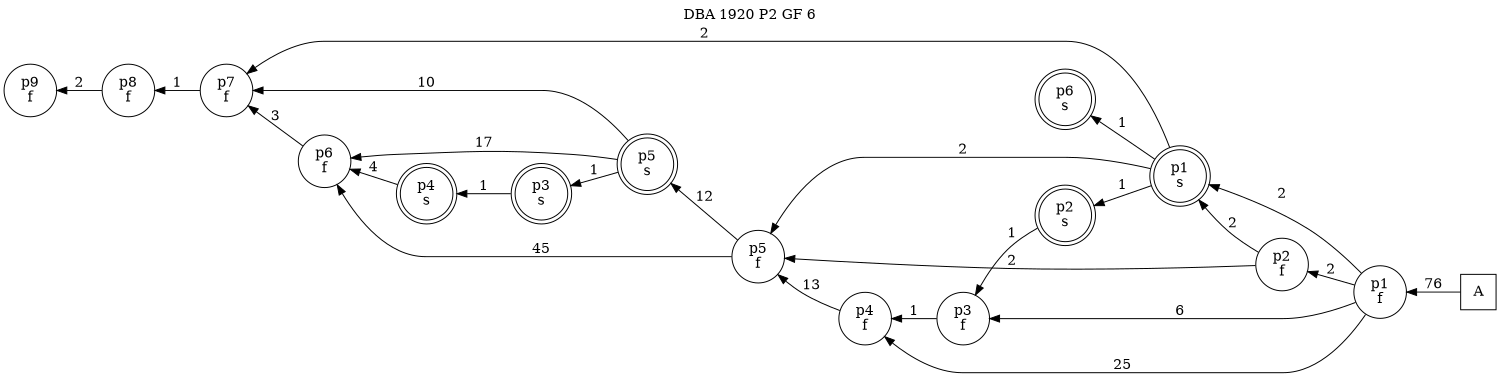 digraph DBA_1920_P2_GF_6_GOOD {
labelloc="tl"
label= " DBA 1920 P2 GF 6 "
rankdir="RL";
graph [ size=" 10 , 10 !"]

"A" [shape="square" label="A"]
"p1_f" [shape="circle" label="p1
f"]
"p4_f" [shape="circle" label="p4
f"]
"p2_f" [shape="circle" label="p2
f"]
"p5_f" [shape="circle" label="p5
f"]
"p3_f" [shape="circle" label="p3
f"]
"p1_s" [shape="doublecircle" label="p1
s"]
"p2_s" [shape="doublecircle" label="p2
s"]
"p5_s" [shape="doublecircle" label="p5
s"]
"p3_s" [shape="doublecircle" label="p3
s"]
"p4_s" [shape="doublecircle" label="p4
s"]
"p6_f" [shape="circle" label="p6
f"]
"p7_f" [shape="circle" label="p7
f"]
"p8_f" [shape="circle" label="p8
f"]
"p9_f" [shape="circle" label="p9
f"]
"p6_s" [shape="doublecircle" label="p6
s"]
"A" -> "p1_f" [ label=76]
"p1_f" -> "p4_f" [ label=25]
"p1_f" -> "p2_f" [ label=2]
"p1_f" -> "p3_f" [ label=6]
"p1_f" -> "p1_s" [ label=2]
"p4_f" -> "p5_f" [ label=13]
"p2_f" -> "p5_f" [ label=2]
"p2_f" -> "p1_s" [ label=2]
"p5_f" -> "p5_s" [ label=12]
"p5_f" -> "p6_f" [ label=45]
"p3_f" -> "p4_f" [ label=1]
"p1_s" -> "p5_f" [ label=2]
"p1_s" -> "p2_s" [ label=1]
"p1_s" -> "p7_f" [ label=2]
"p1_s" -> "p6_s" [ label=1]
"p2_s" -> "p3_f" [ label=1]
"p5_s" -> "p3_s" [ label=1]
"p5_s" -> "p6_f" [ label=17]
"p5_s" -> "p7_f" [ label=10]
"p3_s" -> "p4_s" [ label=1]
"p4_s" -> "p6_f" [ label=4]
"p6_f" -> "p7_f" [ label=3]
"p7_f" -> "p8_f" [ label=1]
"p8_f" -> "p9_f" [ label=2]
}
